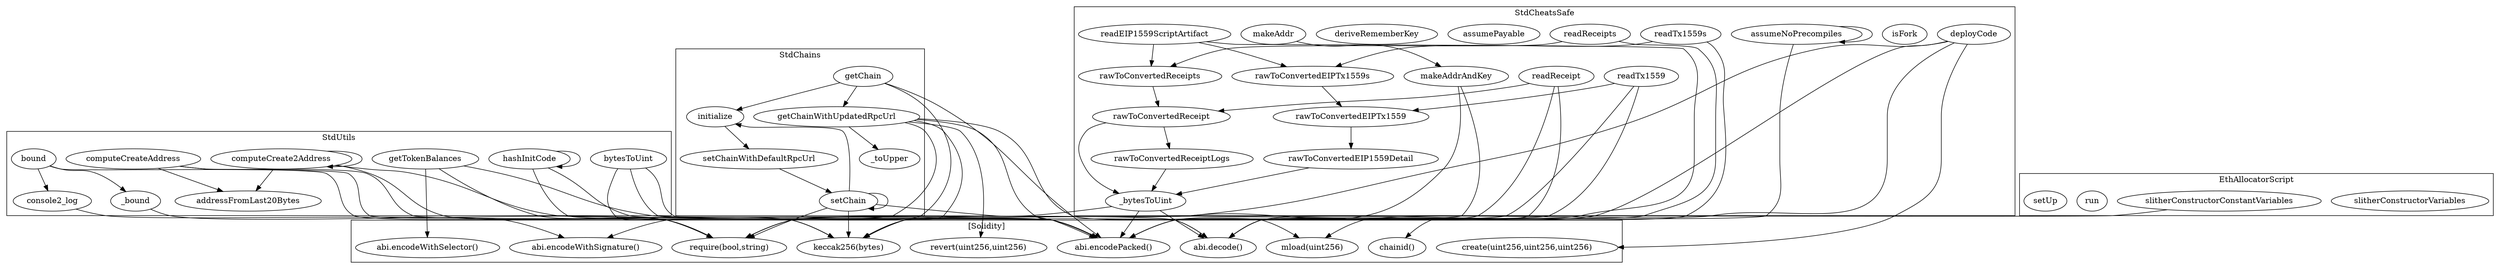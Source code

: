 strict digraph {
subgraph cluster_7114_StdUtils {
label = "StdUtils"
"7114_bytesToUint" [label="bytesToUint"]
"7114_addressFromLast20Bytes" [label="addressFromLast20Bytes"]
"7114__bound" [label="_bound"]
"7114_computeCreateAddress" [label="computeCreateAddress"]
"7114_bound" [label="bound"]
"7114_hashInitCode" [label="hashInitCode"]
"7114_getTokenBalances" [label="getTokenBalances"]
"7114_computeCreate2Address" [label="computeCreate2Address"]
"7114_console2_log" [label="console2_log"]
"7114_computeCreate2Address" -> "7114_addressFromLast20Bytes"
"7114_computeCreateAddress" -> "7114_addressFromLast20Bytes"
"7114_computeCreate2Address" -> "7114_computeCreate2Address"
"7114_hashInitCode" -> "7114_hashInitCode"
"7114_bound" -> "7114__bound"
"7114_bound" -> "7114_console2_log"
}subgraph cluster_2006_StdChains {
label = "StdChains"
"2006__toUpper" [label="_toUpper"]
"2006_setChain" [label="setChain"]
"2006_setChainWithDefaultRpcUrl" [label="setChainWithDefaultRpcUrl"]
"2006_getChainWithUpdatedRpcUrl" [label="getChainWithUpdatedRpcUrl"]
"2006_getChain" [label="getChain"]
"2006_initialize" [label="initialize"]
"2006_setChain" -> "2006_setChain"
"2006_setChain" -> "2006_initialize"
"2006_initialize" -> "2006_setChainWithDefaultRpcUrl"
"2006_getChain" -> "2006_getChainWithUpdatedRpcUrl"
"2006_getChain" -> "2006_initialize"
"2006_getChainWithUpdatedRpcUrl" -> "2006__toUpper"
"2006_setChainWithDefaultRpcUrl" -> "2006_setChain"
}subgraph cluster_3578_StdCheatsSafe {
label = "StdCheatsSafe"
"3578_assumeNoPrecompiles" [label="assumeNoPrecompiles"]
"3578__bytesToUint" [label="_bytesToUint"]
"3578_isFork" [label="isFork"]
"3578_rawToConvertedEIP1559Detail" [label="rawToConvertedEIP1559Detail"]
"3578_rawToConvertedEIPTx1559s" [label="rawToConvertedEIPTx1559s"]
"3578_readReceipts" [label="readReceipts"]
"3578_rawToConvertedReceipts" [label="rawToConvertedReceipts"]
"3578_makeAddrAndKey" [label="makeAddrAndKey"]
"3578_rawToConvertedReceipt" [label="rawToConvertedReceipt"]
"3578_rawToConvertedEIPTx1559" [label="rawToConvertedEIPTx1559"]
"3578_deployCode" [label="deployCode"]
"3578_readEIP1559ScriptArtifact" [label="readEIP1559ScriptArtifact"]
"3578_assumePayable" [label="assumePayable"]
"3578_readReceipt" [label="readReceipt"]
"3578_deriveRememberKey" [label="deriveRememberKey"]
"3578_makeAddr" [label="makeAddr"]
"3578_rawToConvertedReceiptLogs" [label="rawToConvertedReceiptLogs"]
"3578_readTx1559" [label="readTx1559"]
"3578_readTx1559s" [label="readTx1559s"]
"3578_readTx1559" -> "3578_rawToConvertedEIPTx1559"
"3578_assumeNoPrecompiles" -> "3578_assumeNoPrecompiles"
"3578_readTx1559s" -> "3578_rawToConvertedEIPTx1559s"
"3578_rawToConvertedReceiptLogs" -> "3578__bytesToUint"
"3578_rawToConvertedReceipt" -> "3578_rawToConvertedReceiptLogs"
"3578_rawToConvertedEIP1559Detail" -> "3578__bytesToUint"
"3578_makeAddr" -> "3578_makeAddrAndKey"
"3578_rawToConvertedEIPTx1559" -> "3578_rawToConvertedEIP1559Detail"
"3578_rawToConvertedReceipt" -> "3578__bytesToUint"
"3578_rawToConvertedReceipts" -> "3578_rawToConvertedReceipt"
"3578_readEIP1559ScriptArtifact" -> "3578_rawToConvertedEIPTx1559s"
"3578_readReceipt" -> "3578_rawToConvertedReceipt"
"3578_readReceipts" -> "3578_rawToConvertedReceipts"
"3578_readEIP1559ScriptArtifact" -> "3578_rawToConvertedReceipts"
"3578_rawToConvertedEIPTx1559s" -> "3578_rawToConvertedEIPTx1559"
}subgraph cluster_29813_EthAllocatorScript {
label = "EthAllocatorScript"
"29813_slitherConstructorVariables" [label="slitherConstructorVariables"]
"29813_slitherConstructorConstantVariables" [label="slitherConstructorConstantVariables"]
"29813_run" [label="run"]
"29813_setUp" [label="setUp"]
}subgraph cluster_solidity {
label = "[Solidity]"
"mload(uint256)" 
"require(bool,string)" 
"abi.encodePacked()" 
"abi.decode()" 
"abi.encodeWithSignature()" 
"keccak256(bytes)" 
"abi.encodeWithSelector()" 
"create(uint256,uint256,uint256)" 
"revert(uint256,uint256)" 
"chainid()" 
"3578_readTx1559" -> "abi.decode()"
"3578_readReceipt" -> "abi.encodePacked()"
"29813_slitherConstructorConstantVariables" -> "keccak256(bytes)"
"7114_hashInitCode" -> "abi.encodePacked()"
"3578_readReceipt" -> "abi.decode()"
"3578__bytesToUint" -> "require(bool,string)"
"7114__bound" -> "require(bool,string)"
"7114_computeCreateAddress" -> "abi.encodePacked()"
"2006_setChain" -> "abi.encodePacked()"
"2006_setChain" -> "require(bool,string)"
"2006_getChain" -> "abi.encodePacked()"
"2006_getChainWithUpdatedRpcUrl" -> "keccak256(bytes)"
"3578_makeAddrAndKey" -> "keccak256(bytes)"
"7114_computeCreateAddress" -> "keccak256(bytes)"
"7114_bytesToUint" -> "abi.decode()"
"7114_hashInitCode" -> "keccak256(bytes)"
"2006_getChainWithUpdatedRpcUrl" -> "abi.encodePacked()"
"3578__bytesToUint" -> "abi.decode()"
"2006_setChain" -> "keccak256(bytes)"
"3578_readTx1559s" -> "abi.decode()"
"3578_readEIP1559ScriptArtifact" -> "abi.decode()"
"7114_computeCreate2Address" -> "keccak256(bytes)"
"3578_readTx1559" -> "abi.encodePacked()"
"7114_bytesToUint" -> "require(bool,string)"
"3578_deployCode" -> "create(uint256,uint256,uint256)"
"7114_console2_log" -> "abi.encodeWithSignature()"
"2006_getChain" -> "require(bool,string)"
"3578_deployCode" -> "abi.encodePacked()"
"3578_deployCode" -> "mload(uint256)"
"2006_getChainWithUpdatedRpcUrl" -> "mload(uint256)"
"7114_computeCreate2Address" -> "abi.encodePacked()"
"3578_assumeNoPrecompiles" -> "chainid()"
"3578_readReceipts" -> "abi.decode()"
"7114_getTokenBalances" -> "require(bool,string)"
"2006_getChainWithUpdatedRpcUrl" -> "abi.encodeWithSignature()"
"3578__bytesToUint" -> "abi.encodePacked()"
"7114_bound" -> "require(bool,string)"
"7114_getTokenBalances" -> "abi.decode()"
"7114_getTokenBalances" -> "abi.encodeWithSelector()"
"2006_getChainWithUpdatedRpcUrl" -> "revert(uint256,uint256)"
"3578_deployCode" -> "require(bool,string)"
"7114_bytesToUint" -> "abi.encodePacked()"
"3578_makeAddrAndKey" -> "abi.encodePacked()"
}
}